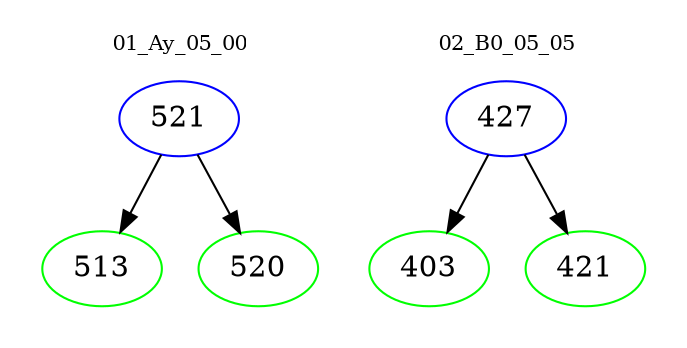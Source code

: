 digraph{
subgraph cluster_0 {
color = white
label = "01_Ay_05_00";
fontsize=10;
T0_521 [label="521", color="blue"]
T0_521 -> T0_513 [color="black"]
T0_513 [label="513", color="green"]
T0_521 -> T0_520 [color="black"]
T0_520 [label="520", color="green"]
}
subgraph cluster_1 {
color = white
label = "02_B0_05_05";
fontsize=10;
T1_427 [label="427", color="blue"]
T1_427 -> T1_403 [color="black"]
T1_403 [label="403", color="green"]
T1_427 -> T1_421 [color="black"]
T1_421 [label="421", color="green"]
}
}
